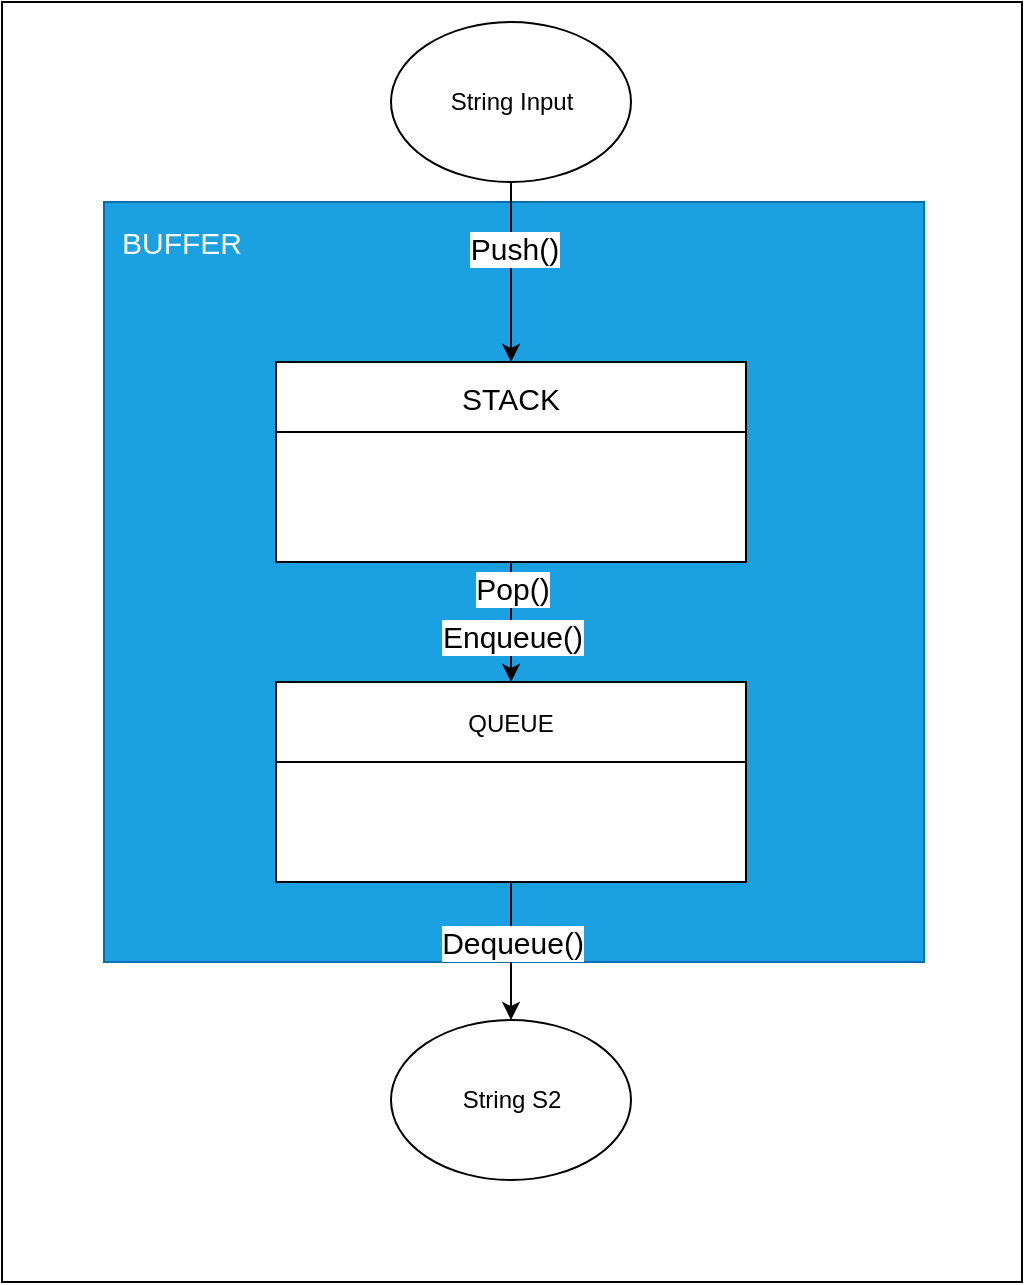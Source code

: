 <mxfile version="11.1.4" type="device"><diagram id="YS03hx1S34A-mOqOA257" name="Page-1"><mxGraphModel dx="1086" dy="848" grid="1" gridSize="10" guides="1" tooltips="1" connect="1" arrows="1" fold="1" page="1" pageScale="1" pageWidth="850" pageHeight="1100" math="0" shadow="0"><root><mxCell id="0"/><mxCell id="1" parent="0"/><mxCell id="ZVY44AeHYV-idmEri9TV-1" value="" style="rounded=0;whiteSpace=wrap;html=1;" parent="1" vertex="1"><mxGeometry x="170" y="80" width="510" height="640" as="geometry"/></mxCell><mxCell id="ZVY44AeHYV-idmEri9TV-14" value="" style="rounded=0;whiteSpace=wrap;html=1;fontSize=15;fillColor=#1ba1e2;strokeColor=#006EAF;fontColor=#ffffff;" parent="1" vertex="1"><mxGeometry x="221" y="180" width="410" height="380" as="geometry"/></mxCell><mxCell id="ZVY44AeHYV-idmEri9TV-6" style="edgeStyle=orthogonalEdgeStyle;rounded=0;orthogonalLoop=1;jettySize=auto;html=1;fontSize=15;" parent="1" source="ZVY44AeHYV-idmEri9TV-2" target="ZVY44AeHYV-idmEri9TV-3" edge="1"><mxGeometry relative="1" as="geometry"/></mxCell><mxCell id="ZVY44AeHYV-idmEri9TV-8" value="Push()" style="text;html=1;resizable=0;points=[];align=center;verticalAlign=middle;labelBackgroundColor=#ffffff;fontSize=15;" parent="ZVY44AeHYV-idmEri9TV-6" vertex="1" connectable="0"><mxGeometry x="-0.277" relative="1" as="geometry"><mxPoint x="1" as="offset"/></mxGeometry></mxCell><mxCell id="ZVY44AeHYV-idmEri9TV-2" value="String Input" style="ellipse;whiteSpace=wrap;html=1;" parent="1" vertex="1"><mxGeometry x="364.5" y="90" width="120" height="80" as="geometry"/></mxCell><mxCell id="ZVY44AeHYV-idmEri9TV-9" style="edgeStyle=orthogonalEdgeStyle;rounded=0;orthogonalLoop=1;jettySize=auto;html=1;entryX=0.5;entryY=0;entryDx=0;entryDy=0;fontSize=15;" parent="1" source="ZVY44AeHYV-idmEri9TV-3" target="ZVY44AeHYV-idmEri9TV-4" edge="1"><mxGeometry relative="1" as="geometry"/></mxCell><mxCell id="ZVY44AeHYV-idmEri9TV-10" value="Pop()" style="text;html=1;resizable=0;points=[];align=center;verticalAlign=middle;labelBackgroundColor=#ffffff;fontSize=15;" parent="ZVY44AeHYV-idmEri9TV-9" vertex="1" connectable="0"><mxGeometry x="-0.001" y="17" relative="1" as="geometry"><mxPoint x="-17" y="-17" as="offset"/></mxGeometry></mxCell><mxCell id="ZVY44AeHYV-idmEri9TV-11" value="Enqueue()" style="text;html=1;resizable=0;points=[];align=center;verticalAlign=middle;labelBackgroundColor=#ffffff;fontSize=15;" parent="ZVY44AeHYV-idmEri9TV-9" vertex="1" connectable="0"><mxGeometry x="0.333" y="-1" relative="1" as="geometry"><mxPoint x="1" y="-3" as="offset"/></mxGeometry></mxCell><mxCell id="ZVY44AeHYV-idmEri9TV-3" value="STACK" style="swimlane;fontStyle=0;childLayout=stackLayout;horizontal=1;startSize=35;fillColor=#ffffff;horizontalStack=0;resizeParent=1;resizeParentMax=0;resizeLast=0;collapsible=0;marginBottom=0;swimlaneFillColor=#ffffff;fontSize=15;" parent="1" vertex="1"><mxGeometry x="307" y="260" width="235" height="100" as="geometry"/></mxCell><mxCell id="ZVY44AeHYV-idmEri9TV-12" style="edgeStyle=orthogonalEdgeStyle;rounded=0;orthogonalLoop=1;jettySize=auto;html=1;entryX=0.5;entryY=0;entryDx=0;entryDy=0;fontSize=15;" parent="1" source="ZVY44AeHYV-idmEri9TV-4" target="ZVY44AeHYV-idmEri9TV-5" edge="1"><mxGeometry relative="1" as="geometry"/></mxCell><mxCell id="ZVY44AeHYV-idmEri9TV-13" value="Dequeue()" style="text;html=1;resizable=0;points=[];align=center;verticalAlign=middle;labelBackgroundColor=#ffffff;fontSize=15;" parent="ZVY44AeHYV-idmEri9TV-12" vertex="1" connectable="0"><mxGeometry x="0.001" y="5" relative="1" as="geometry"><mxPoint x="-5" y="-5" as="offset"/></mxGeometry></mxCell><mxCell id="ZVY44AeHYV-idmEri9TV-4" value="QUEUE" style="swimlane;fontStyle=0;childLayout=stackLayout;horizontal=1;startSize=40;fillColor=#ffffff;horizontalStack=0;resizeParent=1;resizeParentMax=0;resizeLast=0;collapsible=0;marginBottom=0;swimlaneFillColor=#ffffff;" parent="1" vertex="1"><mxGeometry x="307" y="420" width="235" height="100" as="geometry"/></mxCell><mxCell id="ZVY44AeHYV-idmEri9TV-5" value="String S2" style="ellipse;whiteSpace=wrap;html=1;" parent="1" vertex="1"><mxGeometry x="364.5" y="589" width="120" height="80" as="geometry"/></mxCell><mxCell id="ZVY44AeHYV-idmEri9TV-15" value="&lt;font color=&quot;#ffffff&quot;&gt;BUFFER&lt;/font&gt;" style="text;html=1;strokeColor=none;fillColor=none;align=center;verticalAlign=middle;whiteSpace=wrap;rounded=0;fontSize=15;" parent="1" vertex="1"><mxGeometry x="240" y="190" width="40" height="20" as="geometry"/></mxCell></root></mxGraphModel></diagram></mxfile>